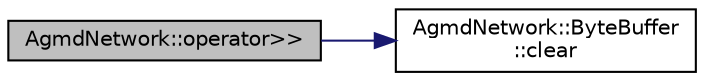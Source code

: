 digraph "AgmdNetwork::operator&gt;&gt;"
{
  edge [fontname="Helvetica",fontsize="10",labelfontname="Helvetica",labelfontsize="10"];
  node [fontname="Helvetica",fontsize="10",shape=record];
  rankdir="LR";
  Node1 [label="AgmdNetwork::operator\>\>",height=0.2,width=0.4,color="black", fillcolor="grey75", style="filled" fontcolor="black"];
  Node1 -> Node2 [color="midnightblue",fontsize="10",style="solid"];
  Node2 [label="AgmdNetwork::ByteBuffer\l::clear",height=0.2,width=0.4,color="black", fillcolor="white", style="filled",URL="$class_agmd_network_1_1_byte_buffer.html#a0f863fe52dc49cc9b2d46650cffbfc34"];
}
